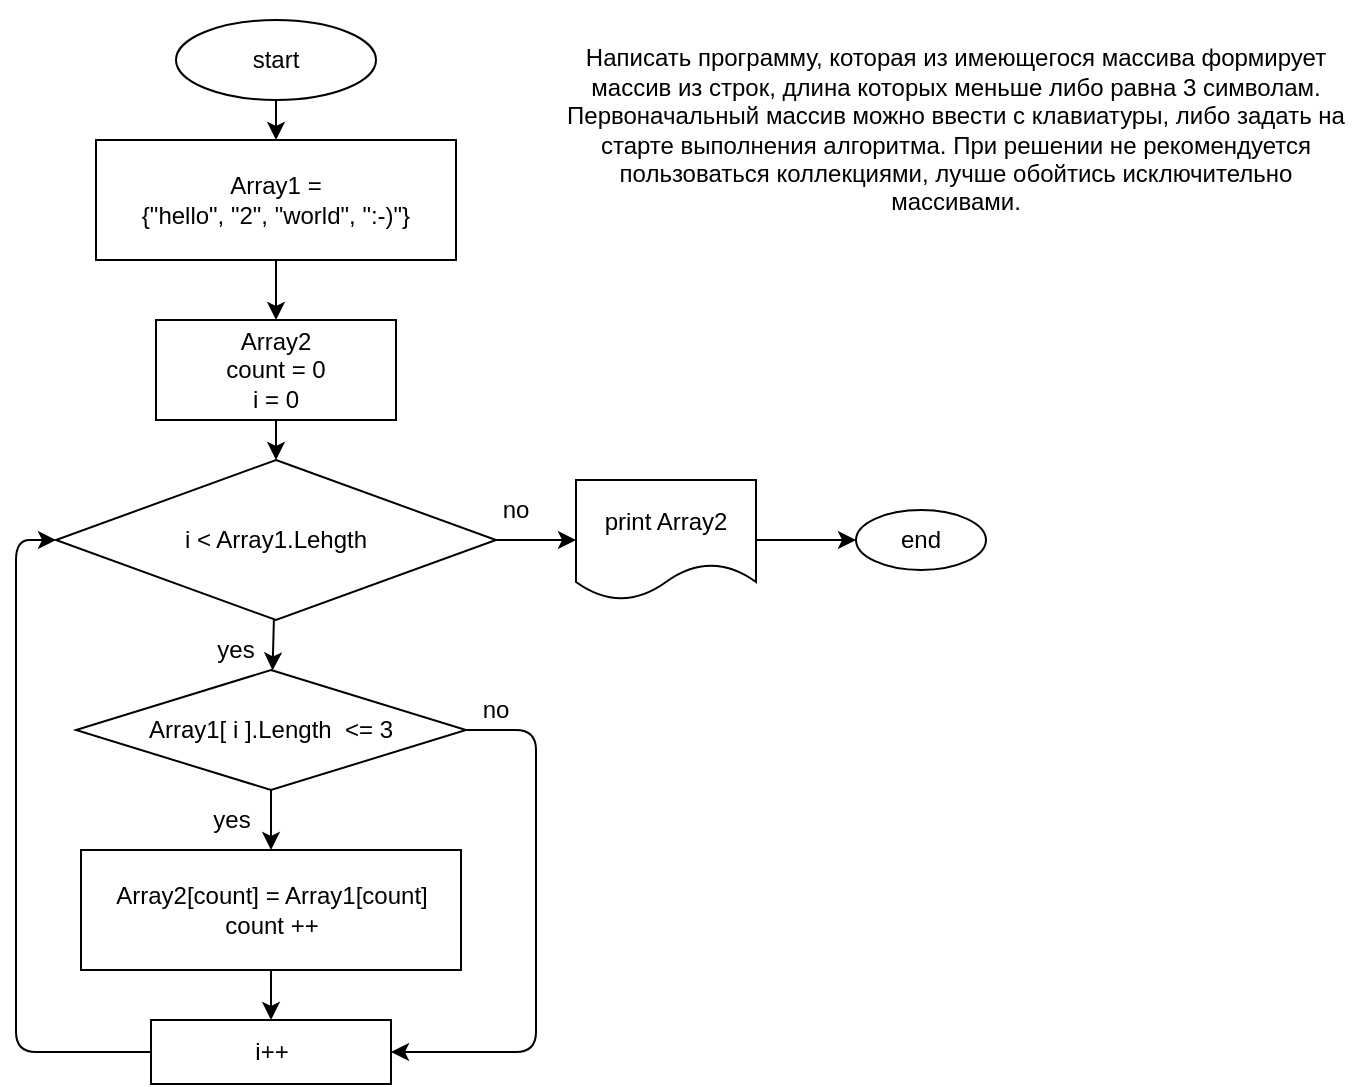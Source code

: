 <mxfile>
    <diagram id="QDPjIXTl1A-CFHZqB18i" name="Page-1">
        <mxGraphModel dx="739" dy="264" grid="1" gridSize="10" guides="1" tooltips="1" connect="1" arrows="1" fold="1" page="1" pageScale="1" pageWidth="827" pageHeight="1169" math="0" shadow="0">
            <root>
                <mxCell id="0"/>
                <mxCell id="1" parent="0"/>
                <mxCell id="5" value="" style="edgeStyle=none;html=1;" parent="1" source="2" target="4" edge="1">
                    <mxGeometry relative="1" as="geometry"/>
                </mxCell>
                <mxCell id="2" value="start" style="ellipse;whiteSpace=wrap;html=1;" parent="1" vertex="1">
                    <mxGeometry x="190" y="70" width="100" height="40" as="geometry"/>
                </mxCell>
                <mxCell id="3" value="Написать программу, которая из имеющегося массива формирует массив&amp;nbsp;из строк, длина которых меньше либо равна 3 символам. Первоначальный массив можно ввести с клавиатуры, либо задать на старте выполнения алгоритма. При решении не рекомендуется пользоваться коллекциями, лучше обойтись исключительно массивами." style="text;html=1;strokeColor=none;fillColor=none;align=center;verticalAlign=middle;whiteSpace=wrap;rounded=0;" parent="1" vertex="1">
                    <mxGeometry x="380" y="60" width="400" height="130" as="geometry"/>
                </mxCell>
                <mxCell id="7" value="" style="edgeStyle=none;html=1;" parent="1" source="4" edge="1">
                    <mxGeometry relative="1" as="geometry">
                        <mxPoint x="240" y="220" as="targetPoint"/>
                    </mxGeometry>
                </mxCell>
                <mxCell id="4" value="Array1 = &lt;br&gt;{&quot;hello&quot;, &quot;2&quot;, &quot;world&quot;, &quot;:-)&quot;}" style="shape=parallelogram;perimeter=parallelogramPerimeter;whiteSpace=wrap;html=1;fixedSize=1;size=0;" parent="1" vertex="1">
                    <mxGeometry x="150" y="130" width="180" height="60" as="geometry"/>
                </mxCell>
                <mxCell id="11" value="" style="edgeStyle=none;html=1;" parent="1" source="6" target="10" edge="1">
                    <mxGeometry relative="1" as="geometry"/>
                </mxCell>
                <mxCell id="23" style="edgeStyle=none;html=1;exitX=1;exitY=0.5;exitDx=0;exitDy=0;entryX=1;entryY=0.5;entryDx=0;entryDy=0;" parent="1" source="6" target="21" edge="1">
                    <mxGeometry relative="1" as="geometry">
                        <mxPoint x="370" y="470.0" as="targetPoint"/>
                        <Array as="points">
                            <mxPoint x="370" y="425"/>
                            <mxPoint x="370" y="586"/>
                        </Array>
                    </mxGeometry>
                </mxCell>
                <mxCell id="6" value="Array1[ i ].Length&amp;nbsp;&amp;nbsp;&amp;lt;= 3" style="rhombus;whiteSpace=wrap;html=1;" parent="1" vertex="1">
                    <mxGeometry x="140" y="395" width="195" height="60" as="geometry"/>
                </mxCell>
                <mxCell id="9" value="" style="edgeStyle=none;html=1;" parent="1" source="8" edge="1">
                    <mxGeometry relative="1" as="geometry">
                        <mxPoint x="240" y="290" as="targetPoint"/>
                    </mxGeometry>
                </mxCell>
                <mxCell id="8" value="Array2&lt;br&gt;count = 0&lt;br&gt;i = 0" style="rounded=0;whiteSpace=wrap;html=1;" parent="1" vertex="1">
                    <mxGeometry x="180" y="220" width="120" height="50" as="geometry"/>
                </mxCell>
                <mxCell id="22" value="" style="edgeStyle=none;html=1;" parent="1" source="10" target="21" edge="1">
                    <mxGeometry relative="1" as="geometry"/>
                </mxCell>
                <mxCell id="10" value="Array2[count] = Array1[count]&lt;br&gt;count ++" style="rounded=0;whiteSpace=wrap;html=1;" parent="1" vertex="1">
                    <mxGeometry x="142.5" y="485" width="190" height="60" as="geometry"/>
                </mxCell>
                <mxCell id="15" value="" style="edgeStyle=none;html=1;" parent="1" source="13" target="6" edge="1">
                    <mxGeometry relative="1" as="geometry"/>
                </mxCell>
                <mxCell id="27" value="" style="edgeStyle=none;html=1;" parent="1" source="13" target="26" edge="1">
                    <mxGeometry relative="1" as="geometry"/>
                </mxCell>
                <mxCell id="13" value="i &amp;lt; Array1.Lehgth" style="rhombus;whiteSpace=wrap;html=1;" parent="1" vertex="1">
                    <mxGeometry x="130" y="290" width="220" height="80" as="geometry"/>
                </mxCell>
                <mxCell id="16" value="yes" style="text;html=1;strokeColor=none;fillColor=none;align=center;verticalAlign=middle;whiteSpace=wrap;rounded=0;" parent="1" vertex="1">
                    <mxGeometry x="190" y="370" width="60" height="30" as="geometry"/>
                </mxCell>
                <mxCell id="18" value="yes" style="text;html=1;strokeColor=none;fillColor=none;align=center;verticalAlign=middle;whiteSpace=wrap;rounded=0;" parent="1" vertex="1">
                    <mxGeometry x="187.5" y="455" width="60" height="30" as="geometry"/>
                </mxCell>
                <mxCell id="20" value="no" style="text;html=1;strokeColor=none;fillColor=none;align=center;verticalAlign=middle;whiteSpace=wrap;rounded=0;" parent="1" vertex="1">
                    <mxGeometry x="320" y="400" width="60" height="30" as="geometry"/>
                </mxCell>
                <mxCell id="25" style="edgeStyle=none;html=1;exitX=0;exitY=0.5;exitDx=0;exitDy=0;entryX=0;entryY=0.5;entryDx=0;entryDy=0;" parent="1" source="21" target="13" edge="1">
                    <mxGeometry relative="1" as="geometry">
                        <mxPoint x="30" y="400.0" as="targetPoint"/>
                        <Array as="points">
                            <mxPoint x="110" y="586"/>
                            <mxPoint x="110" y="330"/>
                        </Array>
                    </mxGeometry>
                </mxCell>
                <mxCell id="21" value="i++" style="rounded=0;whiteSpace=wrap;html=1;" parent="1" vertex="1">
                    <mxGeometry x="177.5" y="570" width="120" height="32" as="geometry"/>
                </mxCell>
                <mxCell id="29" value="" style="edgeStyle=none;html=1;" parent="1" source="26" target="28" edge="1">
                    <mxGeometry relative="1" as="geometry"/>
                </mxCell>
                <mxCell id="26" value="print Array2" style="shape=document;whiteSpace=wrap;html=1;boundedLbl=1;" parent="1" vertex="1">
                    <mxGeometry x="390" y="300" width="90" height="60" as="geometry"/>
                </mxCell>
                <mxCell id="28" value="end" style="ellipse;whiteSpace=wrap;html=1;" parent="1" vertex="1">
                    <mxGeometry x="530" y="315" width="65" height="30" as="geometry"/>
                </mxCell>
                <mxCell id="30" value="no" style="text;html=1;strokeColor=none;fillColor=none;align=center;verticalAlign=middle;whiteSpace=wrap;rounded=0;" vertex="1" parent="1">
                    <mxGeometry x="330" y="300" width="60" height="30" as="geometry"/>
                </mxCell>
            </root>
        </mxGraphModel>
    </diagram>
</mxfile>